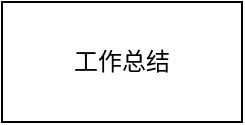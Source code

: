 <mxfile version="25.0.3">
  <diagram name="第 1 页" id="mHySup3EarohyQKNCJPl">
    <mxGraphModel dx="1433" dy="697" grid="0" gridSize="10" guides="1" tooltips="1" connect="1" arrows="1" fold="1" page="1" pageScale="1" pageWidth="2339" pageHeight="3300" math="0" shadow="0">
      <root>
        <mxCell id="0" />
        <mxCell id="1" parent="0" />
        <mxCell id="ovrU_6Nr0P-lnIKHxFzf-1" value="工作总结" style="rounded=1;whiteSpace=wrap;html=1;arcSize=0;" vertex="1" parent="1">
          <mxGeometry x="158" y="301" width="120" height="60" as="geometry" />
        </mxCell>
      </root>
    </mxGraphModel>
  </diagram>
</mxfile>
